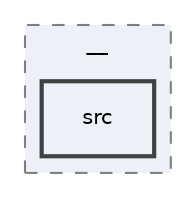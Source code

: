 digraph "/home/francisco/Projects/gameEngines/Pong/build/test/CMakeFiles/cpptest.dir/__/src"
{
 // LATEX_PDF_SIZE
  edge [fontname="Helvetica",fontsize="10",labelfontname="Helvetica",labelfontsize="10"];
  node [fontname="Helvetica",fontsize="10",shape=record];
  compound=true
  subgraph clusterdir_e890c24332d25d9f141905fd2cdd9606 {
    graph [ bgcolor="#edf0f7", pencolor="grey50", style="filled,dashed,", label="__", fontname="Helvetica", fontsize="10", URL="dir_e890c24332d25d9f141905fd2cdd9606.html"]
  dir_876e7d12adb8236baa5c087a33bc2b4c [shape=box, label="src", style="filled,bold,", fillcolor="#edf0f7", color="grey25", URL="dir_876e7d12adb8236baa5c087a33bc2b4c.html"];
  }
}

